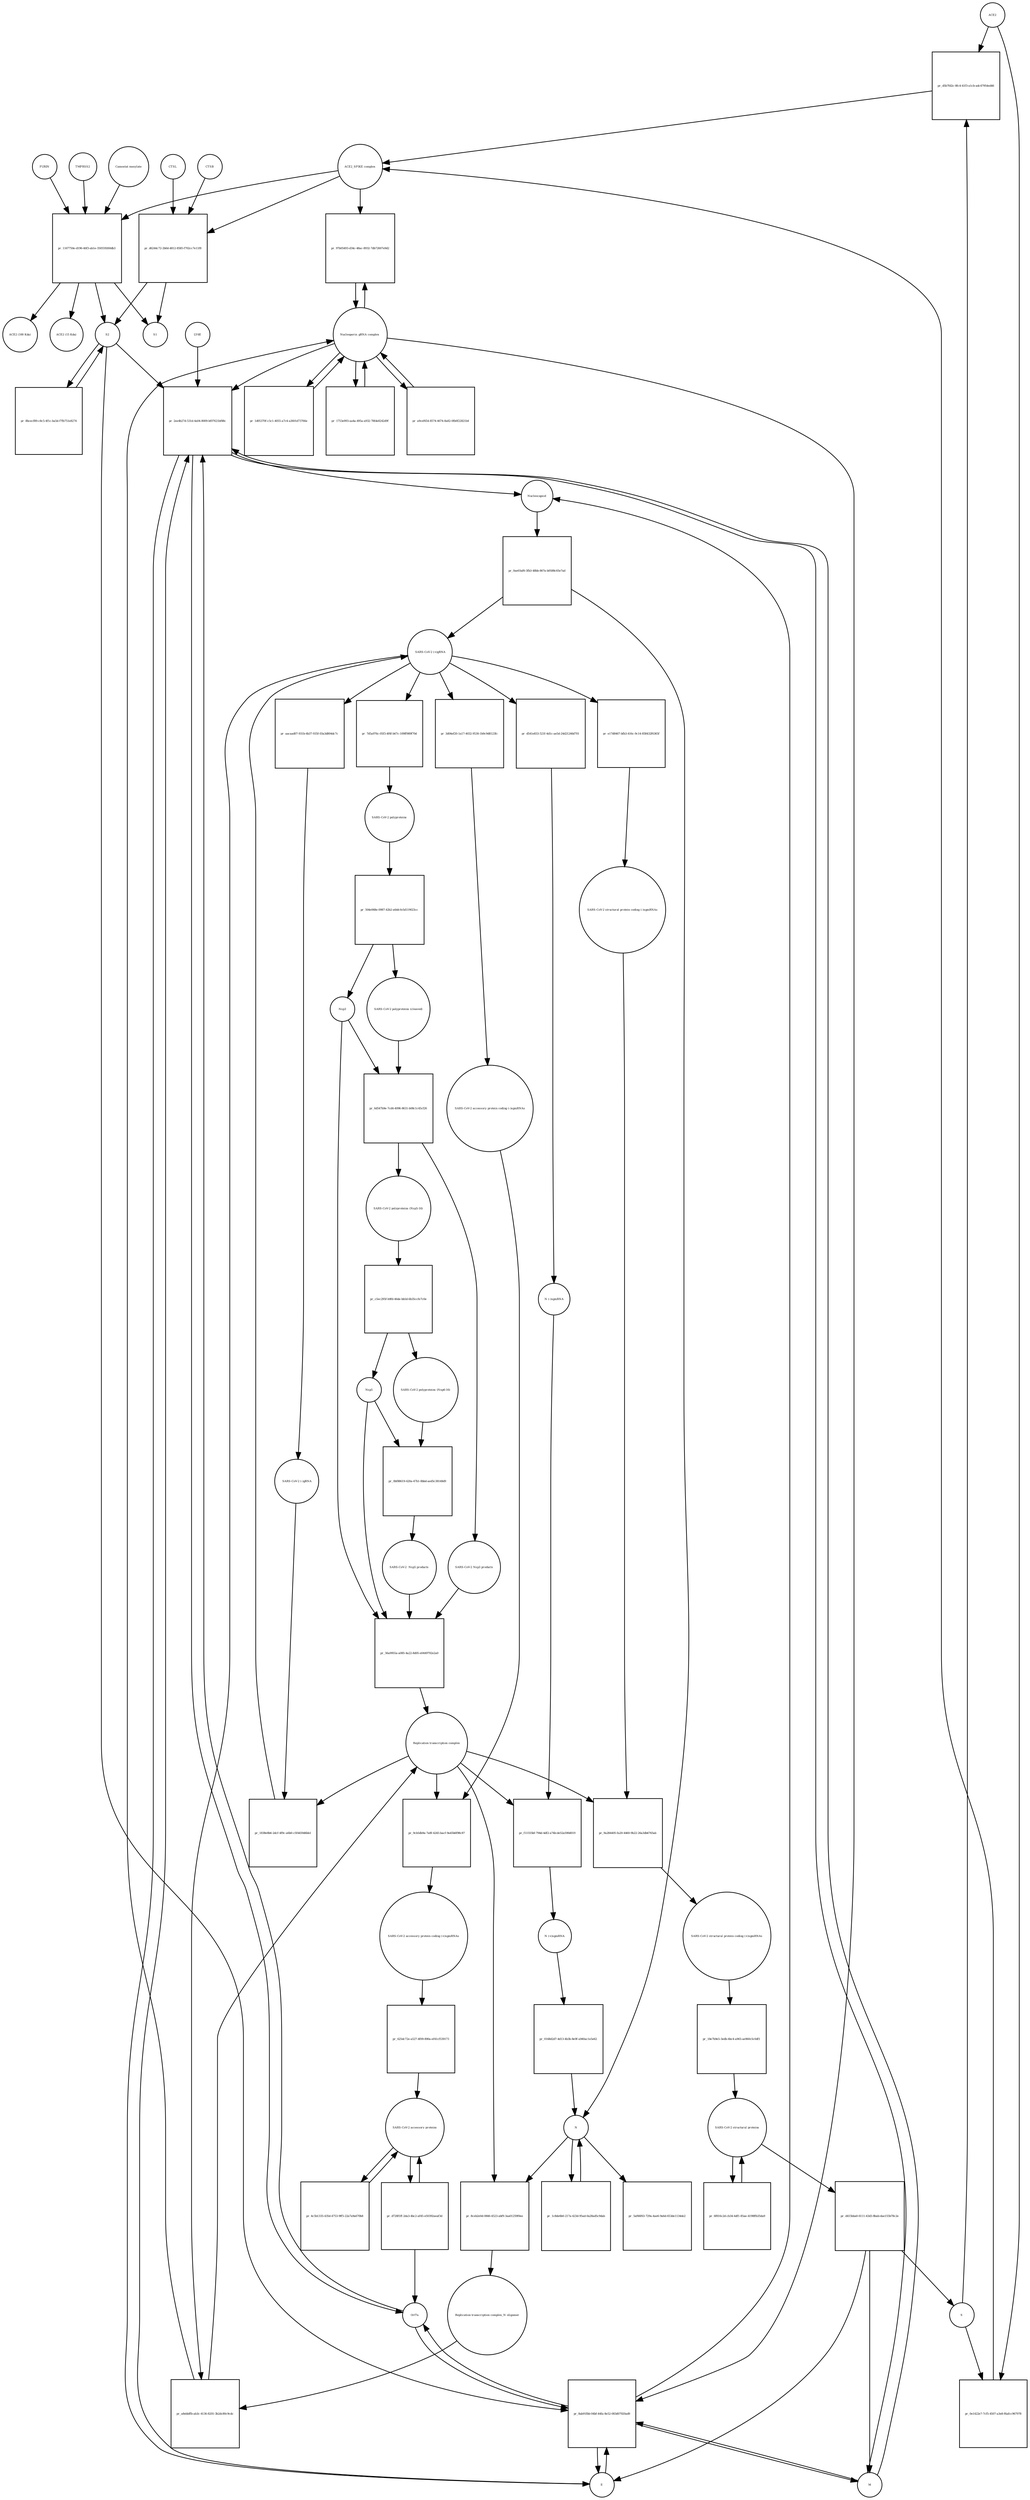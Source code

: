 strict digraph  {
ACE2 [annotation="", bipartite=0, cls=macromolecule, fontsize=4, label=ACE2, shape=circle];
"pr_d5b7fd2c-8fc4-41f3-a1cb-adc47954ed46" [annotation="", bipartite=1, cls=process, fontsize=4, label="pr_d5b7fd2c-8fc4-41f3-a1cb-adc47954ed46", shape=square];
"ACE2_SPIKE complex" [annotation="", bipartite=0, cls=complex, fontsize=4, label="ACE2_SPIKE complex", shape=circle];
S [annotation="", bipartite=0, cls="macromolecule multimer", fontsize=4, label=S, shape=circle];
"Nucleoporin_gRNA complex " [annotation="", bipartite=0, cls=complex, fontsize=4, label="Nucleoporin_gRNA complex ", shape=circle];
"pr_97b05493-d34c-48ac-8932-7db72607e9d2" [annotation="", bipartite=1, cls=process, fontsize=4, label="pr_97b05493-d34c-48ac-8932-7db72607e9d2", shape=square];
"pr_d6244c72-2b0d-4812-8585-f702cc7e11f8" [annotation="", bipartite=1, cls=process, fontsize=4, label="pr_d6244c72-2b0d-4812-8585-f702cc7e11f8", shape=square];
S2 [annotation="", bipartite=0, cls=macromolecule, fontsize=4, label=S2, shape=circle];
CTSB [annotation="", bipartite=0, cls=macromolecule, fontsize=4, label=CTSB, shape=circle];
CTSL [annotation="", bipartite=0, cls=macromolecule, fontsize=4, label=CTSL, shape=circle];
S1 [annotation="", bipartite=0, cls=macromolecule, fontsize=4, label=S1, shape=circle];
"pr_0e1422e7-7cf5-4507-a3e8-f6afcc967978" [annotation="", bipartite=1, cls=process, fontsize=4, label="pr_0e1422e7-7cf5-4507-a3e8-f6afcc967978", shape=square];
"pr_2ee4b27d-531d-4a04-8009-bf07621bf88c" [annotation="", bipartite=1, cls=process, fontsize=4, label="pr_2ee4b27d-531d-4a04-8009-bf07621bf88c", shape=square];
Nucleocapsid [annotation="", bipartite=0, cls=complex, fontsize=4, label=Nucleocapsid, shape=circle];
LY6E [annotation="", bipartite=0, cls=macromolecule, fontsize=4, label=LY6E, shape=circle];
Orf7a [annotation="", bipartite=0, cls=macromolecule, fontsize=4, label=Orf7a, shape=circle];
E [annotation="", bipartite=0, cls=macromolecule, fontsize=4, label=E, shape=circle];
M [annotation="", bipartite=0, cls=macromolecule, fontsize=4, label=M, shape=circle];
"pr_8ab91fbb-04bf-44fa-8e52-083d07920ad9" [annotation="", bipartite=1, cls=process, fontsize=4, label="pr_8ab91fbb-04bf-44fa-8e52-083d07920ad9", shape=square];
"pr_0ae03af6-3fb3-48bb-867a-b0588c65e7ad" [annotation="", bipartite=1, cls=process, fontsize=4, label="pr_0ae03af6-3fb3-48bb-867a-b0588c65e7ad", shape=square];
" SARS-CoV-2 (+)gRNA" [annotation="", bipartite=0, cls="nucleic acid feature", fontsize=4, label=" SARS-CoV-2 (+)gRNA", shape=circle];
N [annotation="", bipartite=0, cls="macromolecule multimer", fontsize=4, label=N, shape=circle];
"SARS-CoV-2 polyproteins" [annotation="", bipartite=0, cls=complex, fontsize=4, label="SARS-CoV-2 polyproteins", shape=circle];
"pr_504e068e-0987-42b2-a6dd-fe5d119023cc" [annotation="", bipartite=1, cls=process, fontsize=4, label="pr_504e068e-0987-42b2-a6dd-fe5d119023cc", shape=square];
"SARS-CoV-2 polyproteins (cleaved)" [annotation="", bipartite=0, cls=complex, fontsize=4, label="SARS-CoV-2 polyproteins (cleaved)", shape=circle];
Nsp3 [annotation="", bipartite=0, cls=macromolecule, fontsize=4, label=Nsp3, shape=circle];
"pr_1d05370f-c5c1-4055-a7c4-a3601d73766e" [annotation="", bipartite=1, cls=process, fontsize=4, label="pr_1d05370f-c5c1-4055-a7c4-a3601d73766e", shape=square];
"pr_1753e993-aa4a-495a-a932-78fde8242d9f" [annotation="", bipartite=1, cls=process, fontsize=4, label="pr_1753e993-aa4a-495a-a932-78fde8242d9f", shape=square];
"SARS-CoV-2 structural proteins" [annotation="", bipartite=0, cls=complex, fontsize=4, label="SARS-CoV-2 structural proteins", shape=circle];
"pr_d415bba0-6111-43d3-8bab-dae155b78c2e" [annotation="", bipartite=1, cls=process, fontsize=4, label="pr_d415bba0-6111-43d3-8bab-dae155b78c2e", shape=square];
"pr_5af66f63-729a-4ae6-9a6d-653de1134de2" [annotation="", bipartite=1, cls=process, fontsize=4, label="pr_5af66f63-729a-4ae6-9a6d-653de1134de2", shape=square];
"SARS-CoV-2 accessory proteins" [annotation="", bipartite=0, cls=complex, fontsize=4, label="SARS-CoV-2 accessory proteins", shape=circle];
"pr_4c5b1335-435d-4753-9ff5-22a7a9a670b8" [annotation="", bipartite=1, cls=process, fontsize=4, label="pr_4c5b1335-435d-4753-9ff5-22a7a9a670b8", shape=square];
"pr_6f816c2d-cb34-4df1-85ae-4198ffb35da9" [annotation="", bipartite=1, cls=process, fontsize=4, label="pr_6f816c2d-cb34-4df1-85ae-4198ffb35da9", shape=square];
"pr_1c8de6b0-217a-423d-95ad-0a28ad5c9dab" [annotation="", bipartite=1, cls=process, fontsize=4, label="pr_1c8de6b0-217a-423d-95ad-0a28ad5c9dab", shape=square];
"SARS-CoV-2 accessory protein coding (-)sgmRNAs" [annotation="", bipartite=0, cls=complex, fontsize=4, label="SARS-CoV-2 accessory protein coding (-)sgmRNAs", shape=circle];
"pr_9cb5db9a-7a8f-4245-bacf-9a45b6f98c87" [annotation="", bipartite=1, cls=process, fontsize=4, label="pr_9cb5db9a-7a8f-4245-bacf-9a45b6f98c87", shape=square];
"SARS-CoV-2 accessory protein coding (+)sgmRNAs" [annotation="", bipartite=0, cls=complex, fontsize=4, label="SARS-CoV-2 accessory protein coding (+)sgmRNAs", shape=circle];
"Replication transcription complex" [annotation="", bipartite=0, cls=complex, fontsize=4, label="Replication transcription complex", shape=circle];
"SARS-CoV-2 structural protein coding (-)sgmRNAs" [annotation="", bipartite=0, cls=complex, fontsize=4, label="SARS-CoV-2 structural protein coding (-)sgmRNAs", shape=circle];
"pr_9a284405-fa20-4460-9b22-26a3db6765ab" [annotation="", bipartite=1, cls=process, fontsize=4, label="pr_9a284405-fa20-4460-9b22-26a3db6765ab", shape=square];
"SARS-CoV-2 structural protein coding (+)sgmRNAs" [annotation="", bipartite=0, cls=complex, fontsize=4, label="SARS-CoV-2 structural protein coding (+)sgmRNAs", shape=circle];
"N (-)sgmRNA" [annotation="", bipartite=0, cls="nucleic acid feature", fontsize=4, label="N (-)sgmRNA", shape=circle];
"pr_f11555bf-794d-4df2-a74b-de52a590d019" [annotation="", bipartite=1, cls=process, fontsize=4, label="pr_f11555bf-794d-4df2-a74b-de52a590d019", shape=square];
"N (+)sgmRNA" [annotation="", bipartite=0, cls="nucleic acid feature", fontsize=4, label="N (+)sgmRNA", shape=circle];
"pr_0168d2d7-4d13-4b3b-8e9f-a940ac1e5e62" [annotation="", bipartite=1, cls=process, fontsize=4, label="pr_0168d2d7-4d13-4b3b-8e9f-a940ac1e5e62", shape=square];
"pr_625dc72e-a527-4f09-890a-ef41cf539173" [annotation="", bipartite=1, cls=process, fontsize=4, label="pr_625dc72e-a527-4f09-890a-ef41cf539173", shape=square];
"pr_18e7b9e5-3edb-4bc4-a965-ae960c5c0df1" [annotation="", bipartite=1, cls=process, fontsize=4, label="pr_18e7b9e5-3edb-4bc4-a965-ae960c5c0df1", shape=square];
"pr_a9cef654-8574-4674-8a82-0fb0f22821b4" [annotation="", bipartite=1, cls=process, fontsize=4, label="pr_a9cef654-8574-4674-8a82-0fb0f22821b4", shape=square];
"pr_d728f1ff-2da3-4bc2-af45-e50392aeaf3d" [annotation="", bipartite=1, cls=process, fontsize=4, label="pr_d728f1ff-2da3-4bc2-af45-e50392aeaf3d", shape=square];
"pr_1167750e-d196-46f3-ab1e-350559260db3" [annotation="", bipartite=1, cls=process, fontsize=4, label="pr_1167750e-d196-46f3-ab1e-350559260db3", shape=square];
FURIN [annotation="", bipartite=0, cls=macromolecule, fontsize=4, label=FURIN, shape=circle];
TMPRSS2 [annotation="", bipartite=0, cls=macromolecule, fontsize=4, label=TMPRSS2, shape=circle];
"Camostat mesylate" [annotation="urn_miriam_pubchem.compound_2536", bipartite=0, cls="simple chemical", fontsize=4, label="Camostat mesylate", shape=circle];
"ACE2 (100 Kda)" [annotation="", bipartite=0, cls=macromolecule, fontsize=4, label="ACE2 (100 Kda)", shape=circle];
"ACE2 (15 Kda)" [annotation="", bipartite=0, cls=macromolecule, fontsize=4, label="ACE2 (15 Kda)", shape=circle];
"pr_8bcecf89-c8c5-4f1c-ba5d-f7fb751e8274" [annotation="", bipartite=1, cls=process, fontsize=4, label="pr_8bcecf89-c8c5-4f1c-ba5d-f7fb751e8274", shape=square];
"pr_6d547b9e-7cd4-4096-8631-b08c1c45cf26" [annotation="", bipartite=1, cls=process, fontsize=4, label="pr_6d547b9e-7cd4-4096-8631-b08c1c45cf26", shape=square];
"SARS-CoV-2 Nsp3 products" [annotation="", bipartite=0, cls=complex, fontsize=4, label="SARS-CoV-2 Nsp3 products", shape=circle];
"SARS-CoV-2 polyproteins (Nsp5-16)" [annotation="", bipartite=0, cls=complex, fontsize=4, label="SARS-CoV-2 polyproteins (Nsp5-16)", shape=circle];
"pr_c5ec295f-b9fd-46de-bb5d-6b35ccfe7c0e" [annotation="", bipartite=1, cls=process, fontsize=4, label="pr_c5ec295f-b9fd-46de-bb5d-6b35ccfe7c0e", shape=square];
"SARS-CoV-2 polyproteins (Nsp6-16)" [annotation="", bipartite=0, cls=complex, fontsize=4, label="SARS-CoV-2 polyproteins (Nsp6-16)", shape=circle];
Nsp5 [annotation="", bipartite=0, cls=macromolecule, fontsize=4, label=Nsp5, shape=circle];
"pr_0bf88619-420a-47b1-8bbd-aed5c38148d9" [annotation="", bipartite=1, cls=process, fontsize=4, label="pr_0bf88619-420a-47b1-8bbd-aed5c38148d9", shape=square];
"SARS-CoV-2  Nsp5 products" [annotation="", bipartite=0, cls=complex, fontsize=4, label="SARS-CoV-2  Nsp5 products", shape=circle];
"pr_7d5a976c-05f3-4f6f-b67c-109ff989f70d" [annotation="", bipartite=1, cls=process, fontsize=4, label="pr_7d5a976c-05f3-4f6f-b67c-109ff989f70d", shape=square];
"pr_56a9955a-a085-4a22-8d05-e0449792e2a0" [annotation="", bipartite=1, cls=process, fontsize=4, label="pr_56a9955a-a085-4a22-8d05-e0449792e2a0", shape=square];
"Replication transcription complex_N oligomer" [annotation="", bipartite=0, cls=complex, fontsize=4, label="Replication transcription complex_N oligomer", shape=circle];
"pr_a8ebbffb-ab3c-4136-8201-3b2dc80c9cdc" [annotation="", bipartite=1, cls=process, fontsize=4, label="pr_a8ebbffb-ab3c-4136-8201-3b2dc80c9cdc", shape=square];
"pr_aacaad07-931b-4b37-935f-03a3d804dc7c" [annotation="", bipartite=1, cls=process, fontsize=4, label="pr_aacaad07-931b-4b37-935f-03a3d804dc7c", shape=square];
" SARS-CoV-2 (-)gRNA" [annotation="", bipartite=0, cls="nucleic acid feature", fontsize=4, label=" SARS-CoV-2 (-)gRNA", shape=circle];
"pr_d541e833-521f-4d1c-ae5d-24d21246d701" [annotation="", bipartite=1, cls=process, fontsize=4, label="pr_d541e833-521f-4d1c-ae5d-24d21246d701", shape=square];
"pr_e17d8467-bfb3-416c-9c14-858432f6365f" [annotation="", bipartite=1, cls=process, fontsize=4, label="pr_e17d8467-bfb3-416c-9c14-858432f6365f", shape=square];
"pr_3d04ef20-1a17-4032-9530-1b9c9d8123fc" [annotation="", bipartite=1, cls=process, fontsize=4, label="pr_3d04ef20-1a17-4032-9530-1b9c9d8123fc", shape=square];
"pr_1838e8b6-2dcf-4f9c-a6b0-c5f4459d6bb1" [annotation="", bipartite=1, cls=process, fontsize=4, label="pr_1838e8b6-2dcf-4f9c-a6b0-c5f4459d6bb1", shape=square];
"pr_8ceb2e0d-0846-4523-abf9-3aa01259f0ee" [annotation="", bipartite=1, cls=process, fontsize=4, label="pr_8ceb2e0d-0846-4523-abf9-3aa01259f0ee", shape=square];
ACE2 -> "pr_d5b7fd2c-8fc4-41f3-a1cb-adc47954ed46"  [annotation="", interaction_type=consumption];
ACE2 -> "pr_0e1422e7-7cf5-4507-a3e8-f6afcc967978"  [annotation="", interaction_type=consumption];
"pr_d5b7fd2c-8fc4-41f3-a1cb-adc47954ed46" -> "ACE2_SPIKE complex"  [annotation="", interaction_type=production];
"ACE2_SPIKE complex" -> "pr_97b05493-d34c-48ac-8932-7db72607e9d2"  [annotation="urn_miriam_pubmed_32142651|urn_miriam_pubmed_32094589", interaction_type=stimulation];
"ACE2_SPIKE complex" -> "pr_d6244c72-2b0d-4812-8585-f702cc7e11f8"  [annotation="", interaction_type=consumption];
"ACE2_SPIKE complex" -> "pr_1167750e-d196-46f3-ab1e-350559260db3"  [annotation="", interaction_type=consumption];
S -> "pr_d5b7fd2c-8fc4-41f3-a1cb-adc47954ed46"  [annotation="", interaction_type=consumption];
S -> "pr_0e1422e7-7cf5-4507-a3e8-f6afcc967978"  [annotation="", interaction_type=consumption];
"Nucleoporin_gRNA complex " -> "pr_97b05493-d34c-48ac-8932-7db72607e9d2"  [annotation="", interaction_type=consumption];
"Nucleoporin_gRNA complex " -> "pr_2ee4b27d-531d-4a04-8009-bf07621bf88c"  [annotation="", interaction_type=consumption];
"Nucleoporin_gRNA complex " -> "pr_8ab91fbb-04bf-44fa-8e52-083d07920ad9"  [annotation="", interaction_type=consumption];
"Nucleoporin_gRNA complex " -> "pr_1d05370f-c5c1-4055-a7c4-a3601d73766e"  [annotation="", interaction_type=consumption];
"Nucleoporin_gRNA complex " -> "pr_1753e993-aa4a-495a-a932-78fde8242d9f"  [annotation="", interaction_type=consumption];
"Nucleoporin_gRNA complex " -> "pr_a9cef654-8574-4674-8a82-0fb0f22821b4"  [annotation="", interaction_type=consumption];
"pr_97b05493-d34c-48ac-8932-7db72607e9d2" -> "Nucleoporin_gRNA complex "  [annotation="", interaction_type=production];
"pr_d6244c72-2b0d-4812-8585-f702cc7e11f8" -> S2  [annotation="", interaction_type=production];
"pr_d6244c72-2b0d-4812-8585-f702cc7e11f8" -> S1  [annotation="", interaction_type=production];
S2 -> "pr_2ee4b27d-531d-4a04-8009-bf07621bf88c"  [annotation="urn_miriam_doi_10.1101%2F2020.03.05.979260|urn_miriam_doi_10.1101%2F2020.04.02.021469", interaction_type=stimulation];
S2 -> "pr_8ab91fbb-04bf-44fa-8e52-083d07920ad9"  [annotation="", interaction_type=stimulation];
S2 -> "pr_8bcecf89-c8c5-4f1c-ba5d-f7fb751e8274"  [annotation="", interaction_type=consumption];
CTSB -> "pr_d6244c72-2b0d-4812-8585-f702cc7e11f8"  [annotation=urn_miriam_pubmed_32142651, interaction_type=catalysis];
CTSL -> "pr_d6244c72-2b0d-4812-8585-f702cc7e11f8"  [annotation=urn_miriam_pubmed_32142651, interaction_type=catalysis];
"pr_0e1422e7-7cf5-4507-a3e8-f6afcc967978" -> "ACE2_SPIKE complex"  [annotation="", interaction_type=production];
"pr_2ee4b27d-531d-4a04-8009-bf07621bf88c" -> Nucleocapsid  [annotation="", interaction_type=production];
"pr_2ee4b27d-531d-4a04-8009-bf07621bf88c" -> Orf7a  [annotation="", interaction_type=production];
"pr_2ee4b27d-531d-4a04-8009-bf07621bf88c" -> E  [annotation="", interaction_type=production];
"pr_2ee4b27d-531d-4a04-8009-bf07621bf88c" -> M  [annotation="", interaction_type=production];
Nucleocapsid -> "pr_0ae03af6-3fb3-48bb-867a-b0588c65e7ad"  [annotation="", interaction_type=consumption];
LY6E -> "pr_2ee4b27d-531d-4a04-8009-bf07621bf88c"  [annotation="urn_miriam_doi_10.1101%2F2020.03.05.979260|urn_miriam_doi_10.1101%2F2020.04.02.021469", interaction_type=inhibition];
Orf7a -> "pr_2ee4b27d-531d-4a04-8009-bf07621bf88c"  [annotation="", interaction_type=consumption];
Orf7a -> "pr_8ab91fbb-04bf-44fa-8e52-083d07920ad9"  [annotation="", interaction_type=consumption];
E -> "pr_2ee4b27d-531d-4a04-8009-bf07621bf88c"  [annotation="", interaction_type=consumption];
E -> "pr_8ab91fbb-04bf-44fa-8e52-083d07920ad9"  [annotation="", interaction_type=consumption];
M -> "pr_2ee4b27d-531d-4a04-8009-bf07621bf88c"  [annotation="", interaction_type=consumption];
M -> "pr_8ab91fbb-04bf-44fa-8e52-083d07920ad9"  [annotation="", interaction_type=consumption];
"pr_8ab91fbb-04bf-44fa-8e52-083d07920ad9" -> Nucleocapsid  [annotation="", interaction_type=production];
"pr_8ab91fbb-04bf-44fa-8e52-083d07920ad9" -> E  [annotation="", interaction_type=production];
"pr_8ab91fbb-04bf-44fa-8e52-083d07920ad9" -> M  [annotation="", interaction_type=production];
"pr_8ab91fbb-04bf-44fa-8e52-083d07920ad9" -> Orf7a  [annotation="", interaction_type=production];
"pr_0ae03af6-3fb3-48bb-867a-b0588c65e7ad" -> " SARS-CoV-2 (+)gRNA"  [annotation="", interaction_type=production];
"pr_0ae03af6-3fb3-48bb-867a-b0588c65e7ad" -> N  [annotation="", interaction_type=production];
" SARS-CoV-2 (+)gRNA" -> "pr_7d5a976c-05f3-4f6f-b67c-109ff989f70d"  [annotation="", interaction_type=consumption];
" SARS-CoV-2 (+)gRNA" -> "pr_a8ebbffb-ab3c-4136-8201-3b2dc80c9cdc"  [annotation="", interaction_type=consumption];
" SARS-CoV-2 (+)gRNA" -> "pr_aacaad07-931b-4b37-935f-03a3d804dc7c"  [annotation="", interaction_type=consumption];
" SARS-CoV-2 (+)gRNA" -> "pr_d541e833-521f-4d1c-ae5d-24d21246d701"  [annotation="", interaction_type=consumption];
" SARS-CoV-2 (+)gRNA" -> "pr_e17d8467-bfb3-416c-9c14-858432f6365f"  [annotation="", interaction_type=consumption];
" SARS-CoV-2 (+)gRNA" -> "pr_3d04ef20-1a17-4032-9530-1b9c9d8123fc"  [annotation="", interaction_type=consumption];
N -> "pr_5af66f63-729a-4ae6-9a6d-653de1134de2"  [annotation="", interaction_type=consumption];
N -> "pr_1c8de6b0-217a-423d-95ad-0a28ad5c9dab"  [annotation="", interaction_type=consumption];
N -> "pr_8ceb2e0d-0846-4523-abf9-3aa01259f0ee"  [annotation="", interaction_type=consumption];
"SARS-CoV-2 polyproteins" -> "pr_504e068e-0987-42b2-a6dd-fe5d119023cc"  [annotation=urn_miriam_pubmed_31226023, interaction_type=catalysis];
"pr_504e068e-0987-42b2-a6dd-fe5d119023cc" -> "SARS-CoV-2 polyproteins (cleaved)"  [annotation="", interaction_type=production];
"pr_504e068e-0987-42b2-a6dd-fe5d119023cc" -> Nsp3  [annotation="", interaction_type=production];
"SARS-CoV-2 polyproteins (cleaved)" -> "pr_6d547b9e-7cd4-4096-8631-b08c1c45cf26"  [annotation="", interaction_type=consumption];
Nsp3 -> "pr_6d547b9e-7cd4-4096-8631-b08c1c45cf26"  [annotation="", interaction_type=catalysis];
Nsp3 -> "pr_56a9955a-a085-4a22-8d05-e0449792e2a0"  [annotation="", interaction_type=consumption];
"pr_1d05370f-c5c1-4055-a7c4-a3601d73766e" -> "Nucleoporin_gRNA complex "  [annotation="", interaction_type=production];
"pr_1753e993-aa4a-495a-a932-78fde8242d9f" -> "Nucleoporin_gRNA complex "  [annotation="", interaction_type=production];
"SARS-CoV-2 structural proteins" -> "pr_d415bba0-6111-43d3-8bab-dae155b78c2e"  [annotation="", interaction_type=consumption];
"SARS-CoV-2 structural proteins" -> "pr_6f816c2d-cb34-4df1-85ae-4198ffb35da9"  [annotation="", interaction_type=consumption];
"pr_d415bba0-6111-43d3-8bab-dae155b78c2e" -> M  [annotation="", interaction_type=production];
"pr_d415bba0-6111-43d3-8bab-dae155b78c2e" -> E  [annotation="", interaction_type=production];
"pr_d415bba0-6111-43d3-8bab-dae155b78c2e" -> S  [annotation="", interaction_type=production];
"SARS-CoV-2 accessory proteins" -> "pr_4c5b1335-435d-4753-9ff5-22a7a9a670b8"  [annotation="", interaction_type=consumption];
"SARS-CoV-2 accessory proteins" -> "pr_d728f1ff-2da3-4bc2-af45-e50392aeaf3d"  [annotation="", interaction_type=consumption];
"pr_4c5b1335-435d-4753-9ff5-22a7a9a670b8" -> "SARS-CoV-2 accessory proteins"  [annotation="", interaction_type=production];
"pr_6f816c2d-cb34-4df1-85ae-4198ffb35da9" -> "SARS-CoV-2 structural proteins"  [annotation="", interaction_type=production];
"pr_1c8de6b0-217a-423d-95ad-0a28ad5c9dab" -> N  [annotation="", interaction_type=production];
"SARS-CoV-2 accessory protein coding (-)sgmRNAs" -> "pr_9cb5db9a-7a8f-4245-bacf-9a45b6f98c87"  [annotation="", interaction_type=consumption];
"pr_9cb5db9a-7a8f-4245-bacf-9a45b6f98c87" -> "SARS-CoV-2 accessory protein coding (+)sgmRNAs"  [annotation="", interaction_type=production];
"SARS-CoV-2 accessory protein coding (+)sgmRNAs" -> "pr_625dc72e-a527-4f09-890a-ef41cf539173"  [annotation="", interaction_type=consumption];
"Replication transcription complex" -> "pr_9cb5db9a-7a8f-4245-bacf-9a45b6f98c87"  [annotation="", interaction_type="necessary stimulation"];
"Replication transcription complex" -> "pr_9a284405-fa20-4460-9b22-26a3db6765ab"  [annotation="", interaction_type="necessary stimulation"];
"Replication transcription complex" -> "pr_f11555bf-794d-4df2-a74b-de52a590d019"  [annotation="", interaction_type="necessary stimulation"];
"Replication transcription complex" -> "pr_1838e8b6-2dcf-4f9c-a6b0-c5f4459d6bb1"  [annotation="", interaction_type="necessary stimulation"];
"Replication transcription complex" -> "pr_8ceb2e0d-0846-4523-abf9-3aa01259f0ee"  [annotation="", interaction_type=consumption];
"SARS-CoV-2 structural protein coding (-)sgmRNAs" -> "pr_9a284405-fa20-4460-9b22-26a3db6765ab"  [annotation="", interaction_type=consumption];
"pr_9a284405-fa20-4460-9b22-26a3db6765ab" -> "SARS-CoV-2 structural protein coding (+)sgmRNAs"  [annotation="", interaction_type=production];
"SARS-CoV-2 structural protein coding (+)sgmRNAs" -> "pr_18e7b9e5-3edb-4bc4-a965-ae960c5c0df1"  [annotation="", interaction_type=consumption];
"N (-)sgmRNA" -> "pr_f11555bf-794d-4df2-a74b-de52a590d019"  [annotation="", interaction_type=consumption];
"pr_f11555bf-794d-4df2-a74b-de52a590d019" -> "N (+)sgmRNA"  [annotation="", interaction_type=production];
"N (+)sgmRNA" -> "pr_0168d2d7-4d13-4b3b-8e9f-a940ac1e5e62"  [annotation="", interaction_type=consumption];
"pr_0168d2d7-4d13-4b3b-8e9f-a940ac1e5e62" -> N  [annotation="", interaction_type=production];
"pr_625dc72e-a527-4f09-890a-ef41cf539173" -> "SARS-CoV-2 accessory proteins"  [annotation="", interaction_type=production];
"pr_18e7b9e5-3edb-4bc4-a965-ae960c5c0df1" -> "SARS-CoV-2 structural proteins"  [annotation="", interaction_type=production];
"pr_a9cef654-8574-4674-8a82-0fb0f22821b4" -> "Nucleoporin_gRNA complex "  [annotation="", interaction_type=production];
"pr_d728f1ff-2da3-4bc2-af45-e50392aeaf3d" -> "SARS-CoV-2 accessory proteins"  [annotation="", interaction_type=production];
"pr_d728f1ff-2da3-4bc2-af45-e50392aeaf3d" -> Orf7a  [annotation="", interaction_type=production];
"pr_1167750e-d196-46f3-ab1e-350559260db3" -> S2  [annotation="", interaction_type=production];
"pr_1167750e-d196-46f3-ab1e-350559260db3" -> "ACE2 (100 Kda)"  [annotation="", interaction_type=production];
"pr_1167750e-d196-46f3-ab1e-350559260db3" -> S1  [annotation="", interaction_type=production];
"pr_1167750e-d196-46f3-ab1e-350559260db3" -> "ACE2 (15 Kda)"  [annotation="", interaction_type=production];
FURIN -> "pr_1167750e-d196-46f3-ab1e-350559260db3"  [annotation="", interaction_type=catalysis];
TMPRSS2 -> "pr_1167750e-d196-46f3-ab1e-350559260db3"  [annotation="", interaction_type=catalysis];
"Camostat mesylate" -> "pr_1167750e-d196-46f3-ab1e-350559260db3"  [annotation="", interaction_type=inhibition];
"pr_8bcecf89-c8c5-4f1c-ba5d-f7fb751e8274" -> S2  [annotation="", interaction_type=production];
"pr_6d547b9e-7cd4-4096-8631-b08c1c45cf26" -> "SARS-CoV-2 Nsp3 products"  [annotation="", interaction_type=production];
"pr_6d547b9e-7cd4-4096-8631-b08c1c45cf26" -> "SARS-CoV-2 polyproteins (Nsp5-16)"  [annotation="", interaction_type=production];
"SARS-CoV-2 Nsp3 products" -> "pr_56a9955a-a085-4a22-8d05-e0449792e2a0"  [annotation="", interaction_type=consumption];
"SARS-CoV-2 polyproteins (Nsp5-16)" -> "pr_c5ec295f-b9fd-46de-bb5d-6b35ccfe7c0e"  [annotation="", interaction_type=catalysis];
"pr_c5ec295f-b9fd-46de-bb5d-6b35ccfe7c0e" -> "SARS-CoV-2 polyproteins (Nsp6-16)"  [annotation="", interaction_type=production];
"pr_c5ec295f-b9fd-46de-bb5d-6b35ccfe7c0e" -> Nsp5  [annotation="", interaction_type=production];
"SARS-CoV-2 polyproteins (Nsp6-16)" -> "pr_0bf88619-420a-47b1-8bbd-aed5c38148d9"  [annotation="", interaction_type=consumption];
Nsp5 -> "pr_0bf88619-420a-47b1-8bbd-aed5c38148d9"  [annotation="", interaction_type=catalysis];
Nsp5 -> "pr_56a9955a-a085-4a22-8d05-e0449792e2a0"  [annotation="", interaction_type=consumption];
"pr_0bf88619-420a-47b1-8bbd-aed5c38148d9" -> "SARS-CoV-2  Nsp5 products"  [annotation="", interaction_type=production];
"SARS-CoV-2  Nsp5 products" -> "pr_56a9955a-a085-4a22-8d05-e0449792e2a0"  [annotation="", interaction_type=consumption];
"pr_7d5a976c-05f3-4f6f-b67c-109ff989f70d" -> "SARS-CoV-2 polyproteins"  [annotation="", interaction_type=production];
"pr_56a9955a-a085-4a22-8d05-e0449792e2a0" -> "Replication transcription complex"  [annotation="", interaction_type=production];
"Replication transcription complex_N oligomer" -> "pr_a8ebbffb-ab3c-4136-8201-3b2dc80c9cdc"  [annotation="", interaction_type=consumption];
"pr_a8ebbffb-ab3c-4136-8201-3b2dc80c9cdc" -> "Nucleoporin_gRNA complex "  [annotation="", interaction_type=production];
"pr_a8ebbffb-ab3c-4136-8201-3b2dc80c9cdc" -> "Replication transcription complex"  [annotation="", interaction_type=production];
"pr_aacaad07-931b-4b37-935f-03a3d804dc7c" -> " SARS-CoV-2 (-)gRNA"  [annotation="", interaction_type=production];
" SARS-CoV-2 (-)gRNA" -> "pr_1838e8b6-2dcf-4f9c-a6b0-c5f4459d6bb1"  [annotation="", interaction_type=consumption];
"pr_d541e833-521f-4d1c-ae5d-24d21246d701" -> "N (-)sgmRNA"  [annotation="", interaction_type=production];
"pr_e17d8467-bfb3-416c-9c14-858432f6365f" -> "SARS-CoV-2 structural protein coding (-)sgmRNAs"  [annotation="", interaction_type=production];
"pr_3d04ef20-1a17-4032-9530-1b9c9d8123fc" -> "SARS-CoV-2 accessory protein coding (-)sgmRNAs"  [annotation="", interaction_type=production];
"pr_1838e8b6-2dcf-4f9c-a6b0-c5f4459d6bb1" -> " SARS-CoV-2 (+)gRNA"  [annotation="", interaction_type=production];
"pr_8ceb2e0d-0846-4523-abf9-3aa01259f0ee" -> "Replication transcription complex_N oligomer"  [annotation="", interaction_type=production];
}
